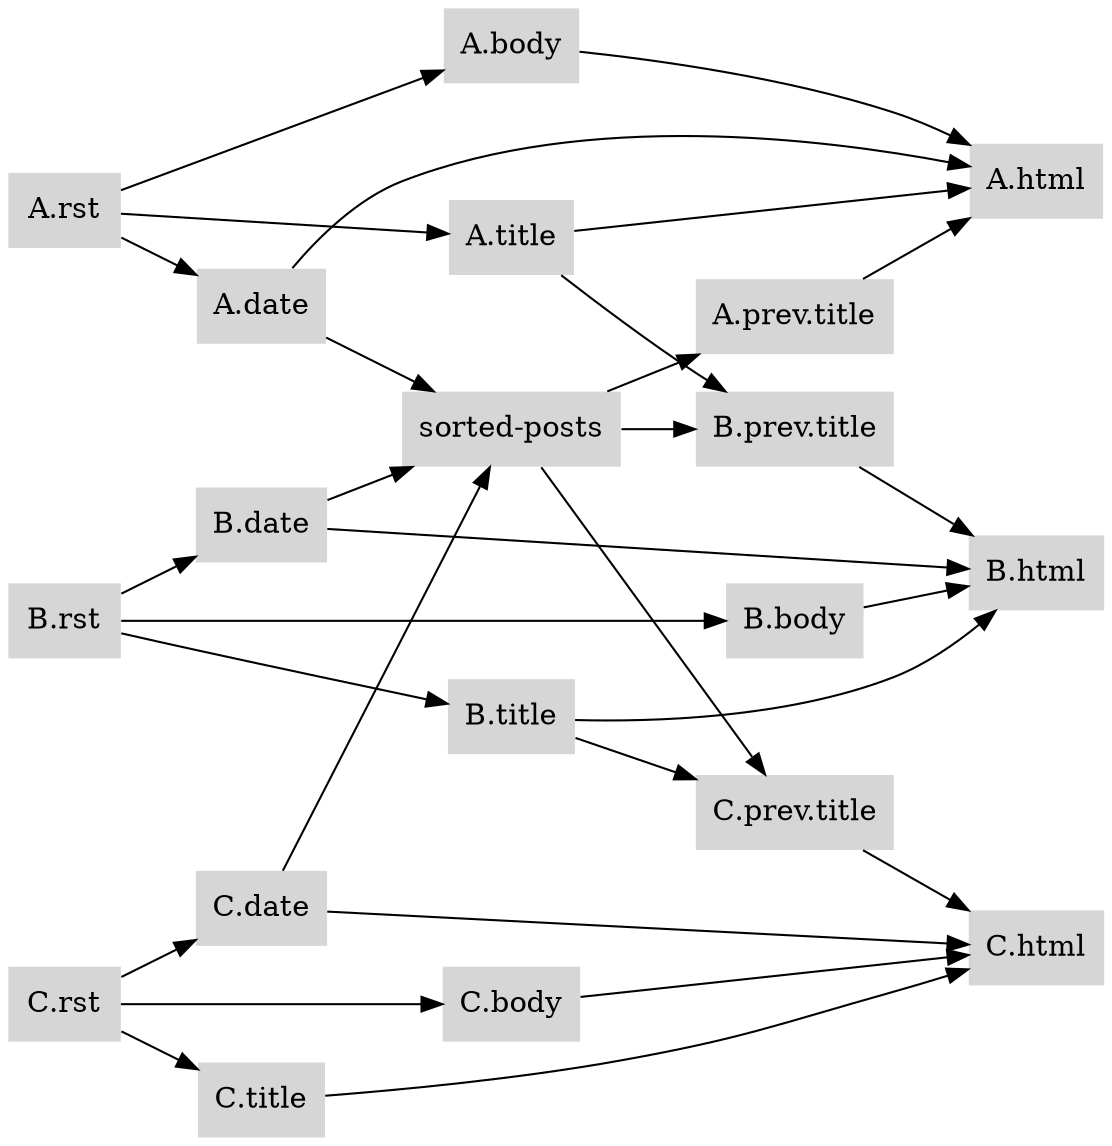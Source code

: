 digraph {
graph [rankdir=LR];
node [shape=rect penwidth=0 style=filled fillcolor="#d6d6d6"];
"A.body" -> "A.html"
"A.date" -> "A.html"
"A.date" -> "sorted-posts"
"A.prev.title" -> "A.html"
"A.rst" -> "A.body"
"A.rst" -> "A.date"
"A.rst" -> "A.title"
"A.title" -> "A.html"
"A.title" -> "B.prev.title"
"B.body" -> "B.html"
"B.date" -> "B.html"
"B.date" -> "sorted-posts"
"B.prev.title" -> "B.html"
"B.rst" -> "B.body"
"B.rst" -> "B.date"
"B.rst" -> "B.title"
"B.title" -> "B.html"
"B.title" -> "C.prev.title"
"C.body" -> "C.html"
"C.date" -> "C.html"
"C.date" -> "sorted-posts"
"C.prev.title" -> "C.html"
"C.rst" -> "C.body"
"C.rst" -> "C.date"
"C.rst" -> "C.title"
"C.title" -> "C.html"
"sorted-posts" -> "A.prev.title"
"sorted-posts" -> "B.prev.title"
"sorted-posts" -> "C.prev.title"
}